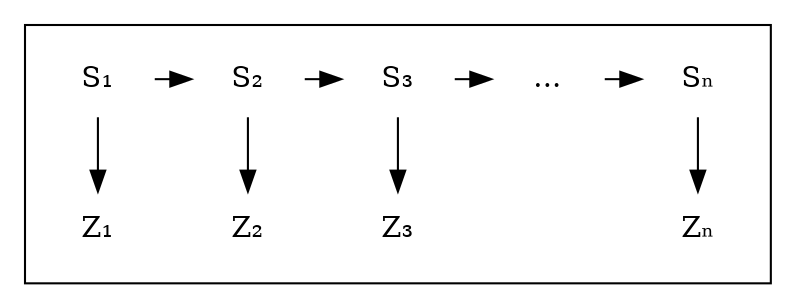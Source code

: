 digraph G {
	subgraph cluster0{
		Z₁ [shape=none];
		Z₂ [shape=none];
		Z₃ [shape=none];
		Zₙ [shape=none];

		S₁ -> Z₁; 
		S₂ -> Z₂; 
		S₃ -> Z₃; 
		Sₙ -> Zₙ; 
		{rank=same Z₁ Z₂ Z₃ Zₙ};
		S₁ [shape=none]; 
		S₂ [shape=none]; 
		S₃ [shape=none]; 
		S₄ [shape=none,label ="..."]; 
		Sₙ [shape=none]; 
		S₁ -> S₂ -> S₃ -> S₄ -> Sₙ; 
		{rank=same S₁ S₂ S₃ S₄ Sₙ};
	}
}
